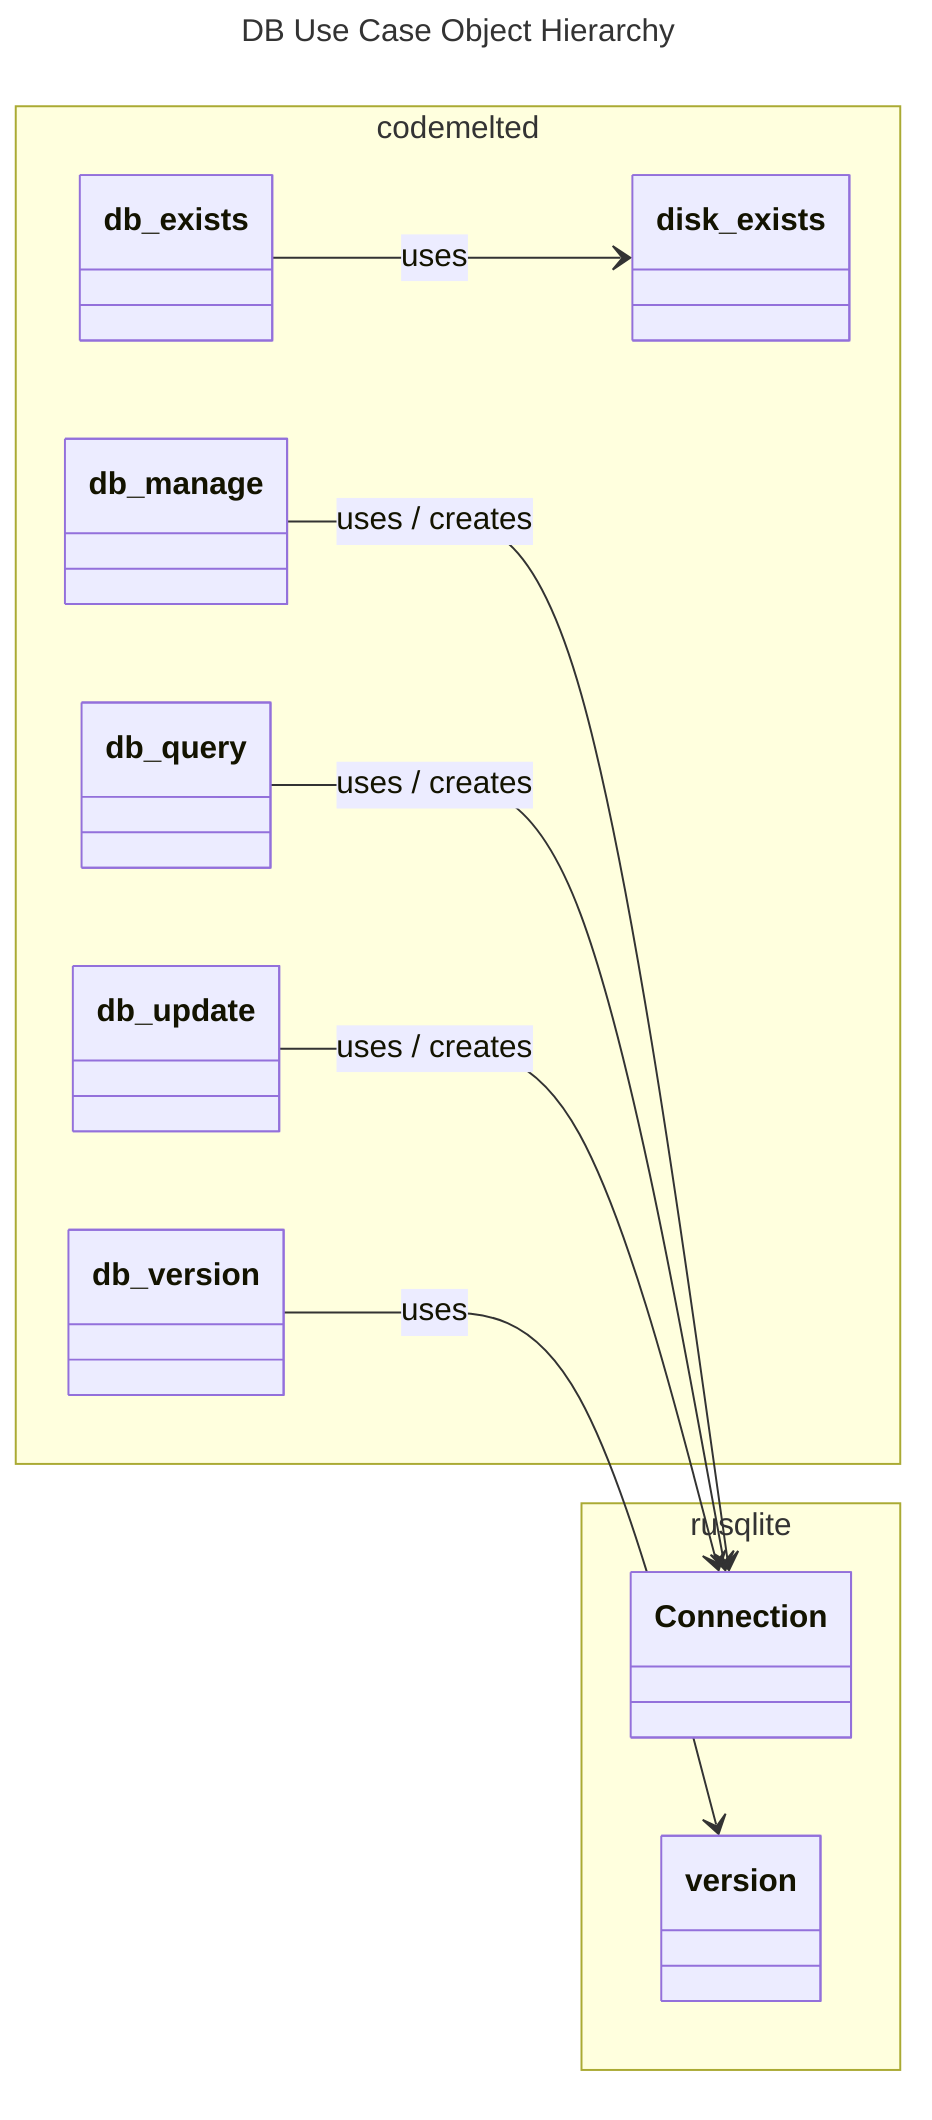 ---
title: DB Use Case Object Hierarchy
---
classDiagram
  direction LR
  namespace codemelted {
    class db_exists
    class db_manage
    class db_query
    class db_update
    class db_version
    class disk_exists
  }
  namespace rusqlite {
    class Connection
    class version
  }
  db_exists --> disk_exists: uses
  db_manage --> Connection: uses / creates
  db_query --> Connection: uses / creates
  db_update --> Connection: uses / creates
  db_version --> version: uses